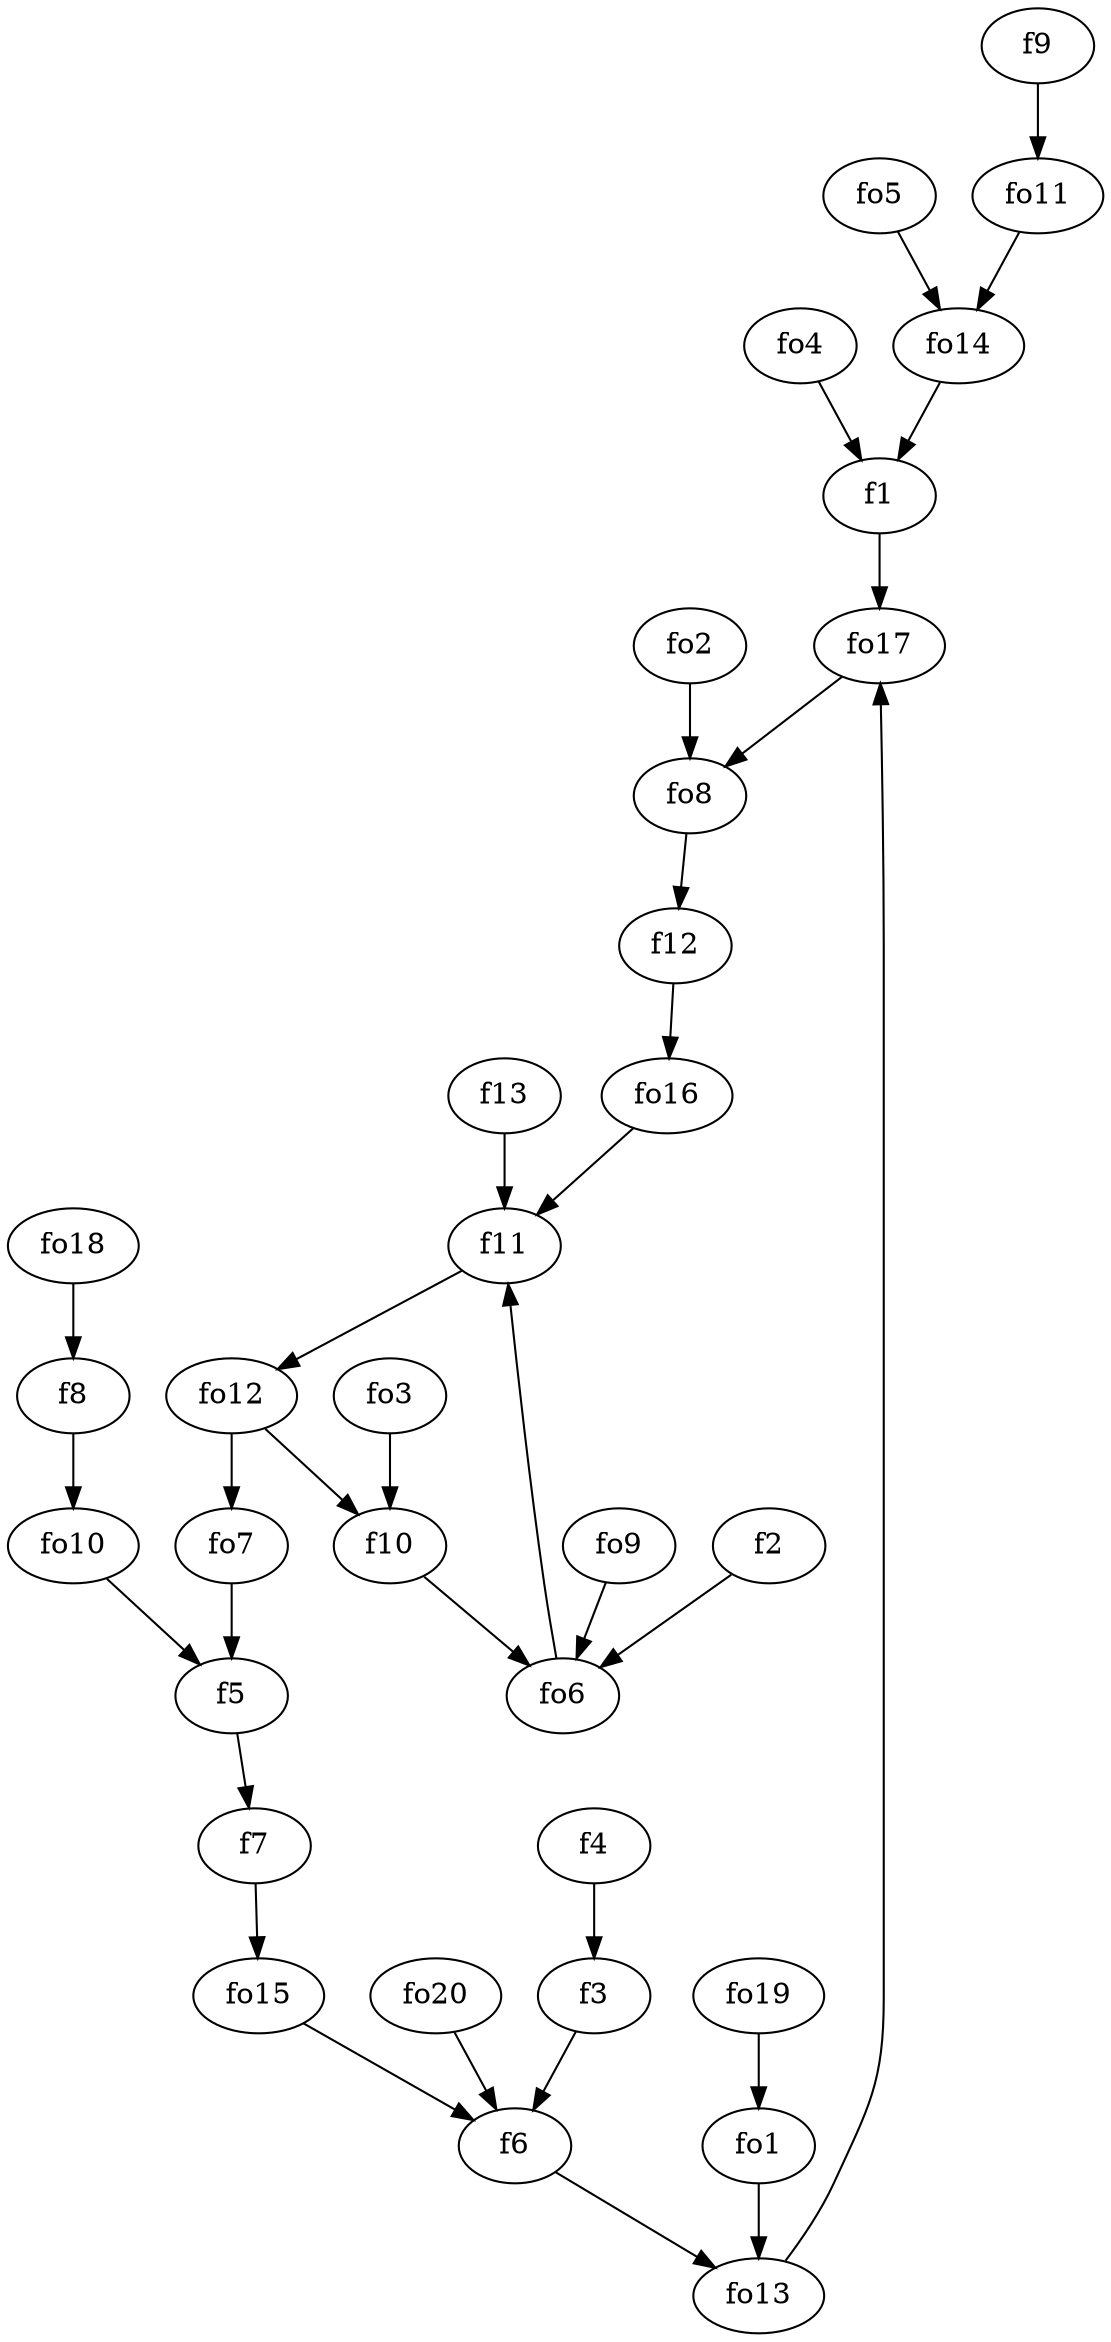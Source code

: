 strict digraph  {
f1;
f2;
f3;
f4;
f5;
f6;
f7;
f8;
f9;
f10;
f11;
f12;
f13;
fo1;
fo2;
fo3;
fo4;
fo5;
fo6;
fo7;
fo8;
fo9;
fo10;
fo11;
fo12;
fo13;
fo14;
fo15;
fo16;
fo17;
fo18;
fo19;
fo20;
f1 -> fo17  [weight=2];
f2 -> fo6  [weight=2];
f3 -> f6  [weight=2];
f4 -> f3  [weight=2];
f5 -> f7  [weight=2];
f6 -> fo13  [weight=2];
f7 -> fo15  [weight=2];
f8 -> fo10  [weight=2];
f9 -> fo11  [weight=2];
f10 -> fo6  [weight=2];
f11 -> fo12  [weight=2];
f12 -> fo16  [weight=2];
f13 -> f11  [weight=2];
fo1 -> fo13  [weight=2];
fo2 -> fo8  [weight=2];
fo3 -> f10  [weight=2];
fo4 -> f1  [weight=2];
fo5 -> fo14  [weight=2];
fo6 -> f11  [weight=2];
fo7 -> f5  [weight=2];
fo8 -> f12  [weight=2];
fo9 -> fo6  [weight=2];
fo10 -> f5  [weight=2];
fo11 -> fo14  [weight=2];
fo12 -> fo7  [weight=2];
fo12 -> f10  [weight=2];
fo13 -> fo17  [weight=2];
fo14 -> f1  [weight=2];
fo15 -> f6  [weight=2];
fo16 -> f11  [weight=2];
fo17 -> fo8  [weight=2];
fo18 -> f8  [weight=2];
fo19 -> fo1  [weight=2];
fo20 -> f6  [weight=2];
}

